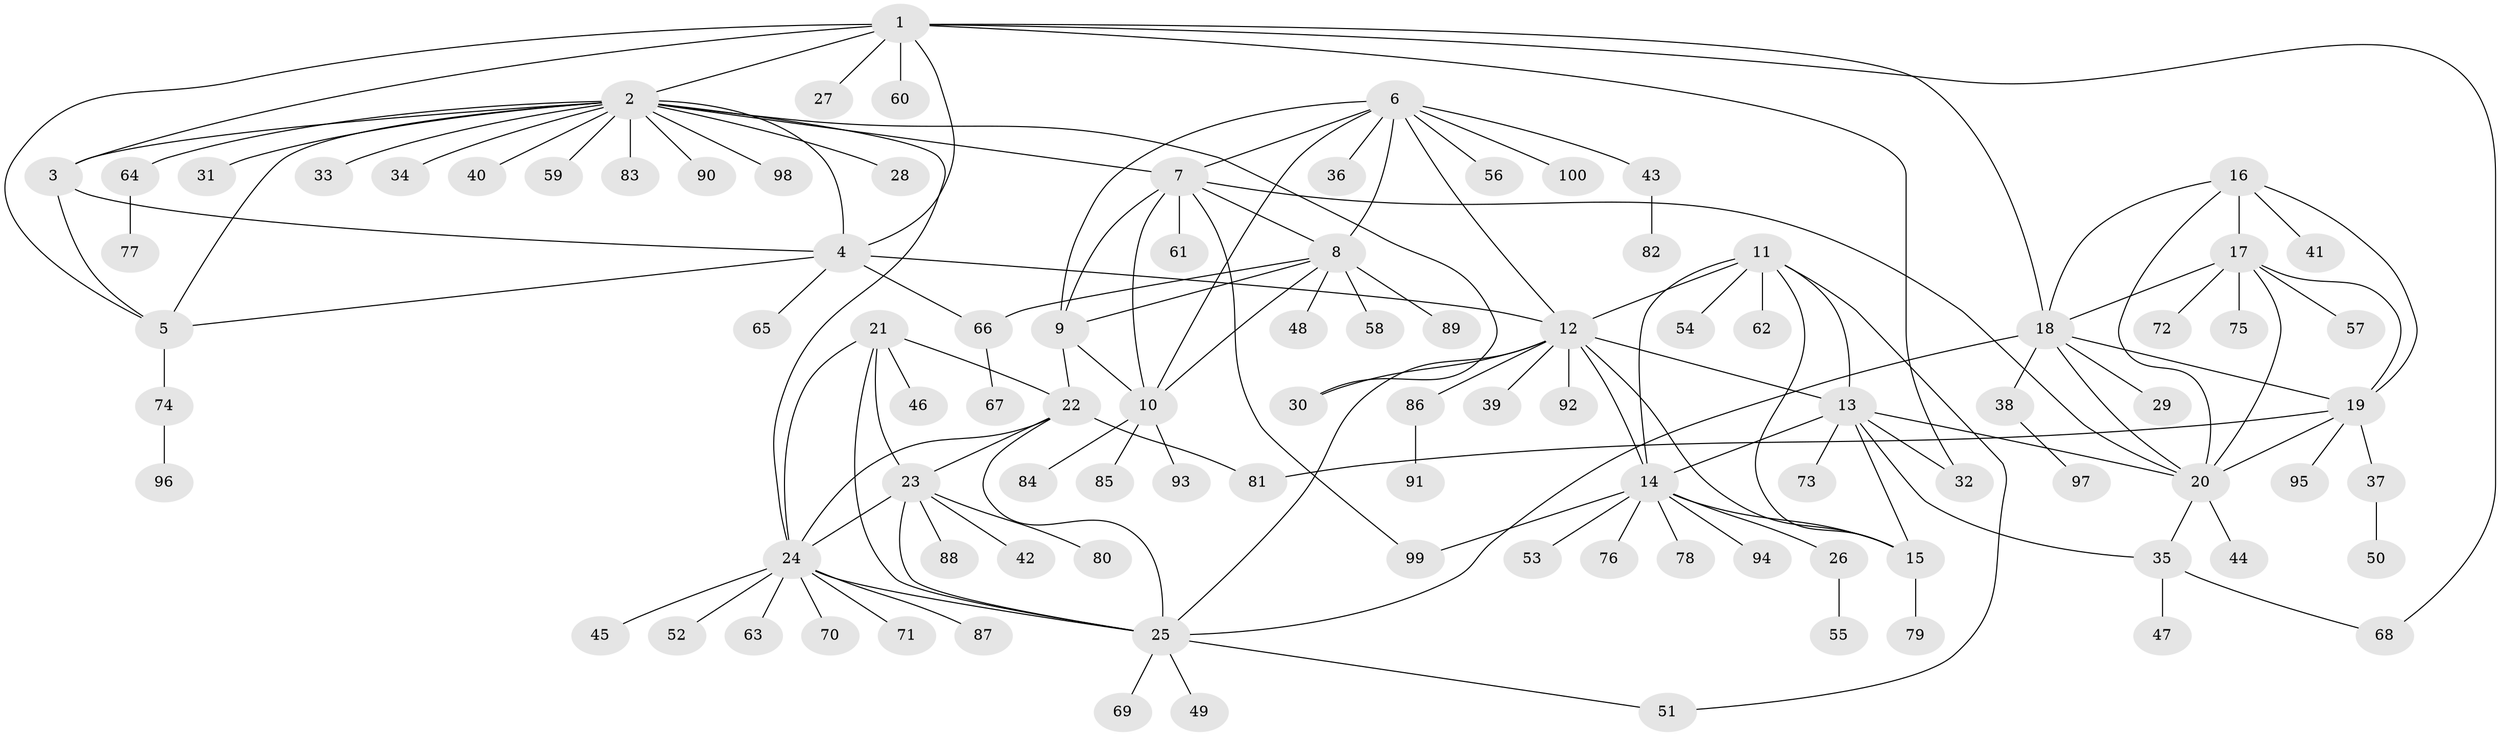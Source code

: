 // Generated by graph-tools (version 1.1) at 2025/16/03/09/25 04:16:09]
// undirected, 100 vertices, 143 edges
graph export_dot {
graph [start="1"]
  node [color=gray90,style=filled];
  1;
  2;
  3;
  4;
  5;
  6;
  7;
  8;
  9;
  10;
  11;
  12;
  13;
  14;
  15;
  16;
  17;
  18;
  19;
  20;
  21;
  22;
  23;
  24;
  25;
  26;
  27;
  28;
  29;
  30;
  31;
  32;
  33;
  34;
  35;
  36;
  37;
  38;
  39;
  40;
  41;
  42;
  43;
  44;
  45;
  46;
  47;
  48;
  49;
  50;
  51;
  52;
  53;
  54;
  55;
  56;
  57;
  58;
  59;
  60;
  61;
  62;
  63;
  64;
  65;
  66;
  67;
  68;
  69;
  70;
  71;
  72;
  73;
  74;
  75;
  76;
  77;
  78;
  79;
  80;
  81;
  82;
  83;
  84;
  85;
  86;
  87;
  88;
  89;
  90;
  91;
  92;
  93;
  94;
  95;
  96;
  97;
  98;
  99;
  100;
  1 -- 2;
  1 -- 3;
  1 -- 4;
  1 -- 5;
  1 -- 18;
  1 -- 27;
  1 -- 32;
  1 -- 60;
  1 -- 68;
  2 -- 3;
  2 -- 4;
  2 -- 5;
  2 -- 7;
  2 -- 24;
  2 -- 28;
  2 -- 30;
  2 -- 31;
  2 -- 33;
  2 -- 34;
  2 -- 40;
  2 -- 59;
  2 -- 64;
  2 -- 83;
  2 -- 90;
  2 -- 98;
  3 -- 4;
  3 -- 5;
  4 -- 5;
  4 -- 12;
  4 -- 65;
  4 -- 66;
  5 -- 74;
  6 -- 7;
  6 -- 8;
  6 -- 9;
  6 -- 10;
  6 -- 12;
  6 -- 36;
  6 -- 43;
  6 -- 56;
  6 -- 100;
  7 -- 8;
  7 -- 9;
  7 -- 10;
  7 -- 20;
  7 -- 61;
  7 -- 99;
  8 -- 9;
  8 -- 10;
  8 -- 48;
  8 -- 58;
  8 -- 66;
  8 -- 89;
  9 -- 10;
  9 -- 22;
  10 -- 84;
  10 -- 85;
  10 -- 93;
  11 -- 12;
  11 -- 13;
  11 -- 14;
  11 -- 15;
  11 -- 51;
  11 -- 54;
  11 -- 62;
  12 -- 13;
  12 -- 14;
  12 -- 15;
  12 -- 25;
  12 -- 30;
  12 -- 39;
  12 -- 86;
  12 -- 92;
  13 -- 14;
  13 -- 15;
  13 -- 20;
  13 -- 32;
  13 -- 35;
  13 -- 73;
  14 -- 15;
  14 -- 26;
  14 -- 53;
  14 -- 76;
  14 -- 78;
  14 -- 94;
  14 -- 99;
  15 -- 79;
  16 -- 17;
  16 -- 18;
  16 -- 19;
  16 -- 20;
  16 -- 41;
  17 -- 18;
  17 -- 19;
  17 -- 20;
  17 -- 57;
  17 -- 72;
  17 -- 75;
  18 -- 19;
  18 -- 20;
  18 -- 25;
  18 -- 29;
  18 -- 38;
  19 -- 20;
  19 -- 37;
  19 -- 81;
  19 -- 95;
  20 -- 35;
  20 -- 44;
  21 -- 22;
  21 -- 23;
  21 -- 24;
  21 -- 25;
  21 -- 46;
  22 -- 23;
  22 -- 24;
  22 -- 25;
  22 -- 81;
  23 -- 24;
  23 -- 25;
  23 -- 42;
  23 -- 80;
  23 -- 88;
  24 -- 25;
  24 -- 45;
  24 -- 52;
  24 -- 63;
  24 -- 70;
  24 -- 71;
  24 -- 87;
  25 -- 49;
  25 -- 51;
  25 -- 69;
  26 -- 55;
  35 -- 47;
  35 -- 68;
  37 -- 50;
  38 -- 97;
  43 -- 82;
  64 -- 77;
  66 -- 67;
  74 -- 96;
  86 -- 91;
}
